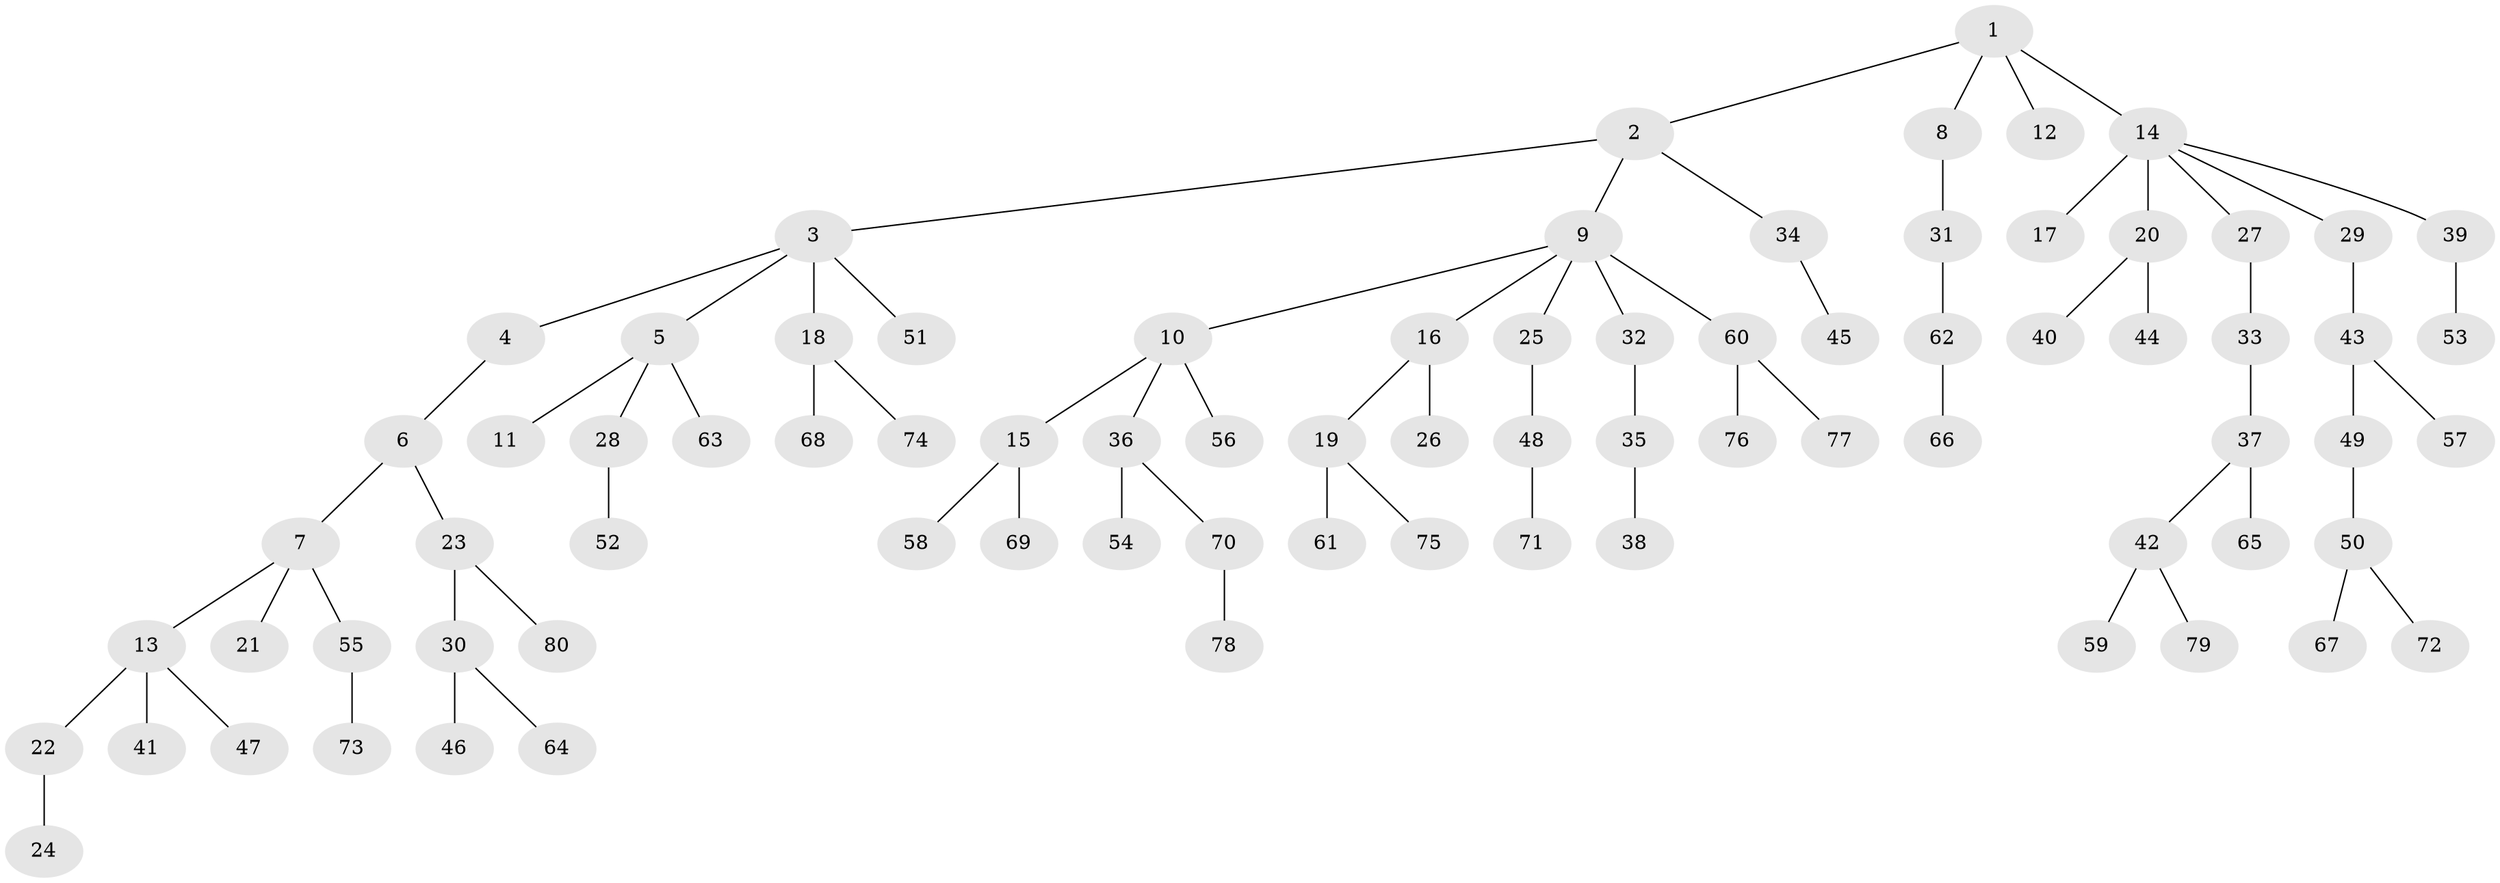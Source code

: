 // Generated by graph-tools (version 1.1) at 2025/02/03/09/25 03:02:23]
// undirected, 80 vertices, 79 edges
graph export_dot {
graph [start="1"]
  node [color=gray90,style=filled];
  1;
  2;
  3;
  4;
  5;
  6;
  7;
  8;
  9;
  10;
  11;
  12;
  13;
  14;
  15;
  16;
  17;
  18;
  19;
  20;
  21;
  22;
  23;
  24;
  25;
  26;
  27;
  28;
  29;
  30;
  31;
  32;
  33;
  34;
  35;
  36;
  37;
  38;
  39;
  40;
  41;
  42;
  43;
  44;
  45;
  46;
  47;
  48;
  49;
  50;
  51;
  52;
  53;
  54;
  55;
  56;
  57;
  58;
  59;
  60;
  61;
  62;
  63;
  64;
  65;
  66;
  67;
  68;
  69;
  70;
  71;
  72;
  73;
  74;
  75;
  76;
  77;
  78;
  79;
  80;
  1 -- 2;
  1 -- 8;
  1 -- 12;
  1 -- 14;
  2 -- 3;
  2 -- 9;
  2 -- 34;
  3 -- 4;
  3 -- 5;
  3 -- 18;
  3 -- 51;
  4 -- 6;
  5 -- 11;
  5 -- 28;
  5 -- 63;
  6 -- 7;
  6 -- 23;
  7 -- 13;
  7 -- 21;
  7 -- 55;
  8 -- 31;
  9 -- 10;
  9 -- 16;
  9 -- 25;
  9 -- 32;
  9 -- 60;
  10 -- 15;
  10 -- 36;
  10 -- 56;
  13 -- 22;
  13 -- 41;
  13 -- 47;
  14 -- 17;
  14 -- 20;
  14 -- 27;
  14 -- 29;
  14 -- 39;
  15 -- 58;
  15 -- 69;
  16 -- 19;
  16 -- 26;
  18 -- 68;
  18 -- 74;
  19 -- 61;
  19 -- 75;
  20 -- 40;
  20 -- 44;
  22 -- 24;
  23 -- 30;
  23 -- 80;
  25 -- 48;
  27 -- 33;
  28 -- 52;
  29 -- 43;
  30 -- 46;
  30 -- 64;
  31 -- 62;
  32 -- 35;
  33 -- 37;
  34 -- 45;
  35 -- 38;
  36 -- 54;
  36 -- 70;
  37 -- 42;
  37 -- 65;
  39 -- 53;
  42 -- 59;
  42 -- 79;
  43 -- 49;
  43 -- 57;
  48 -- 71;
  49 -- 50;
  50 -- 67;
  50 -- 72;
  55 -- 73;
  60 -- 76;
  60 -- 77;
  62 -- 66;
  70 -- 78;
}
